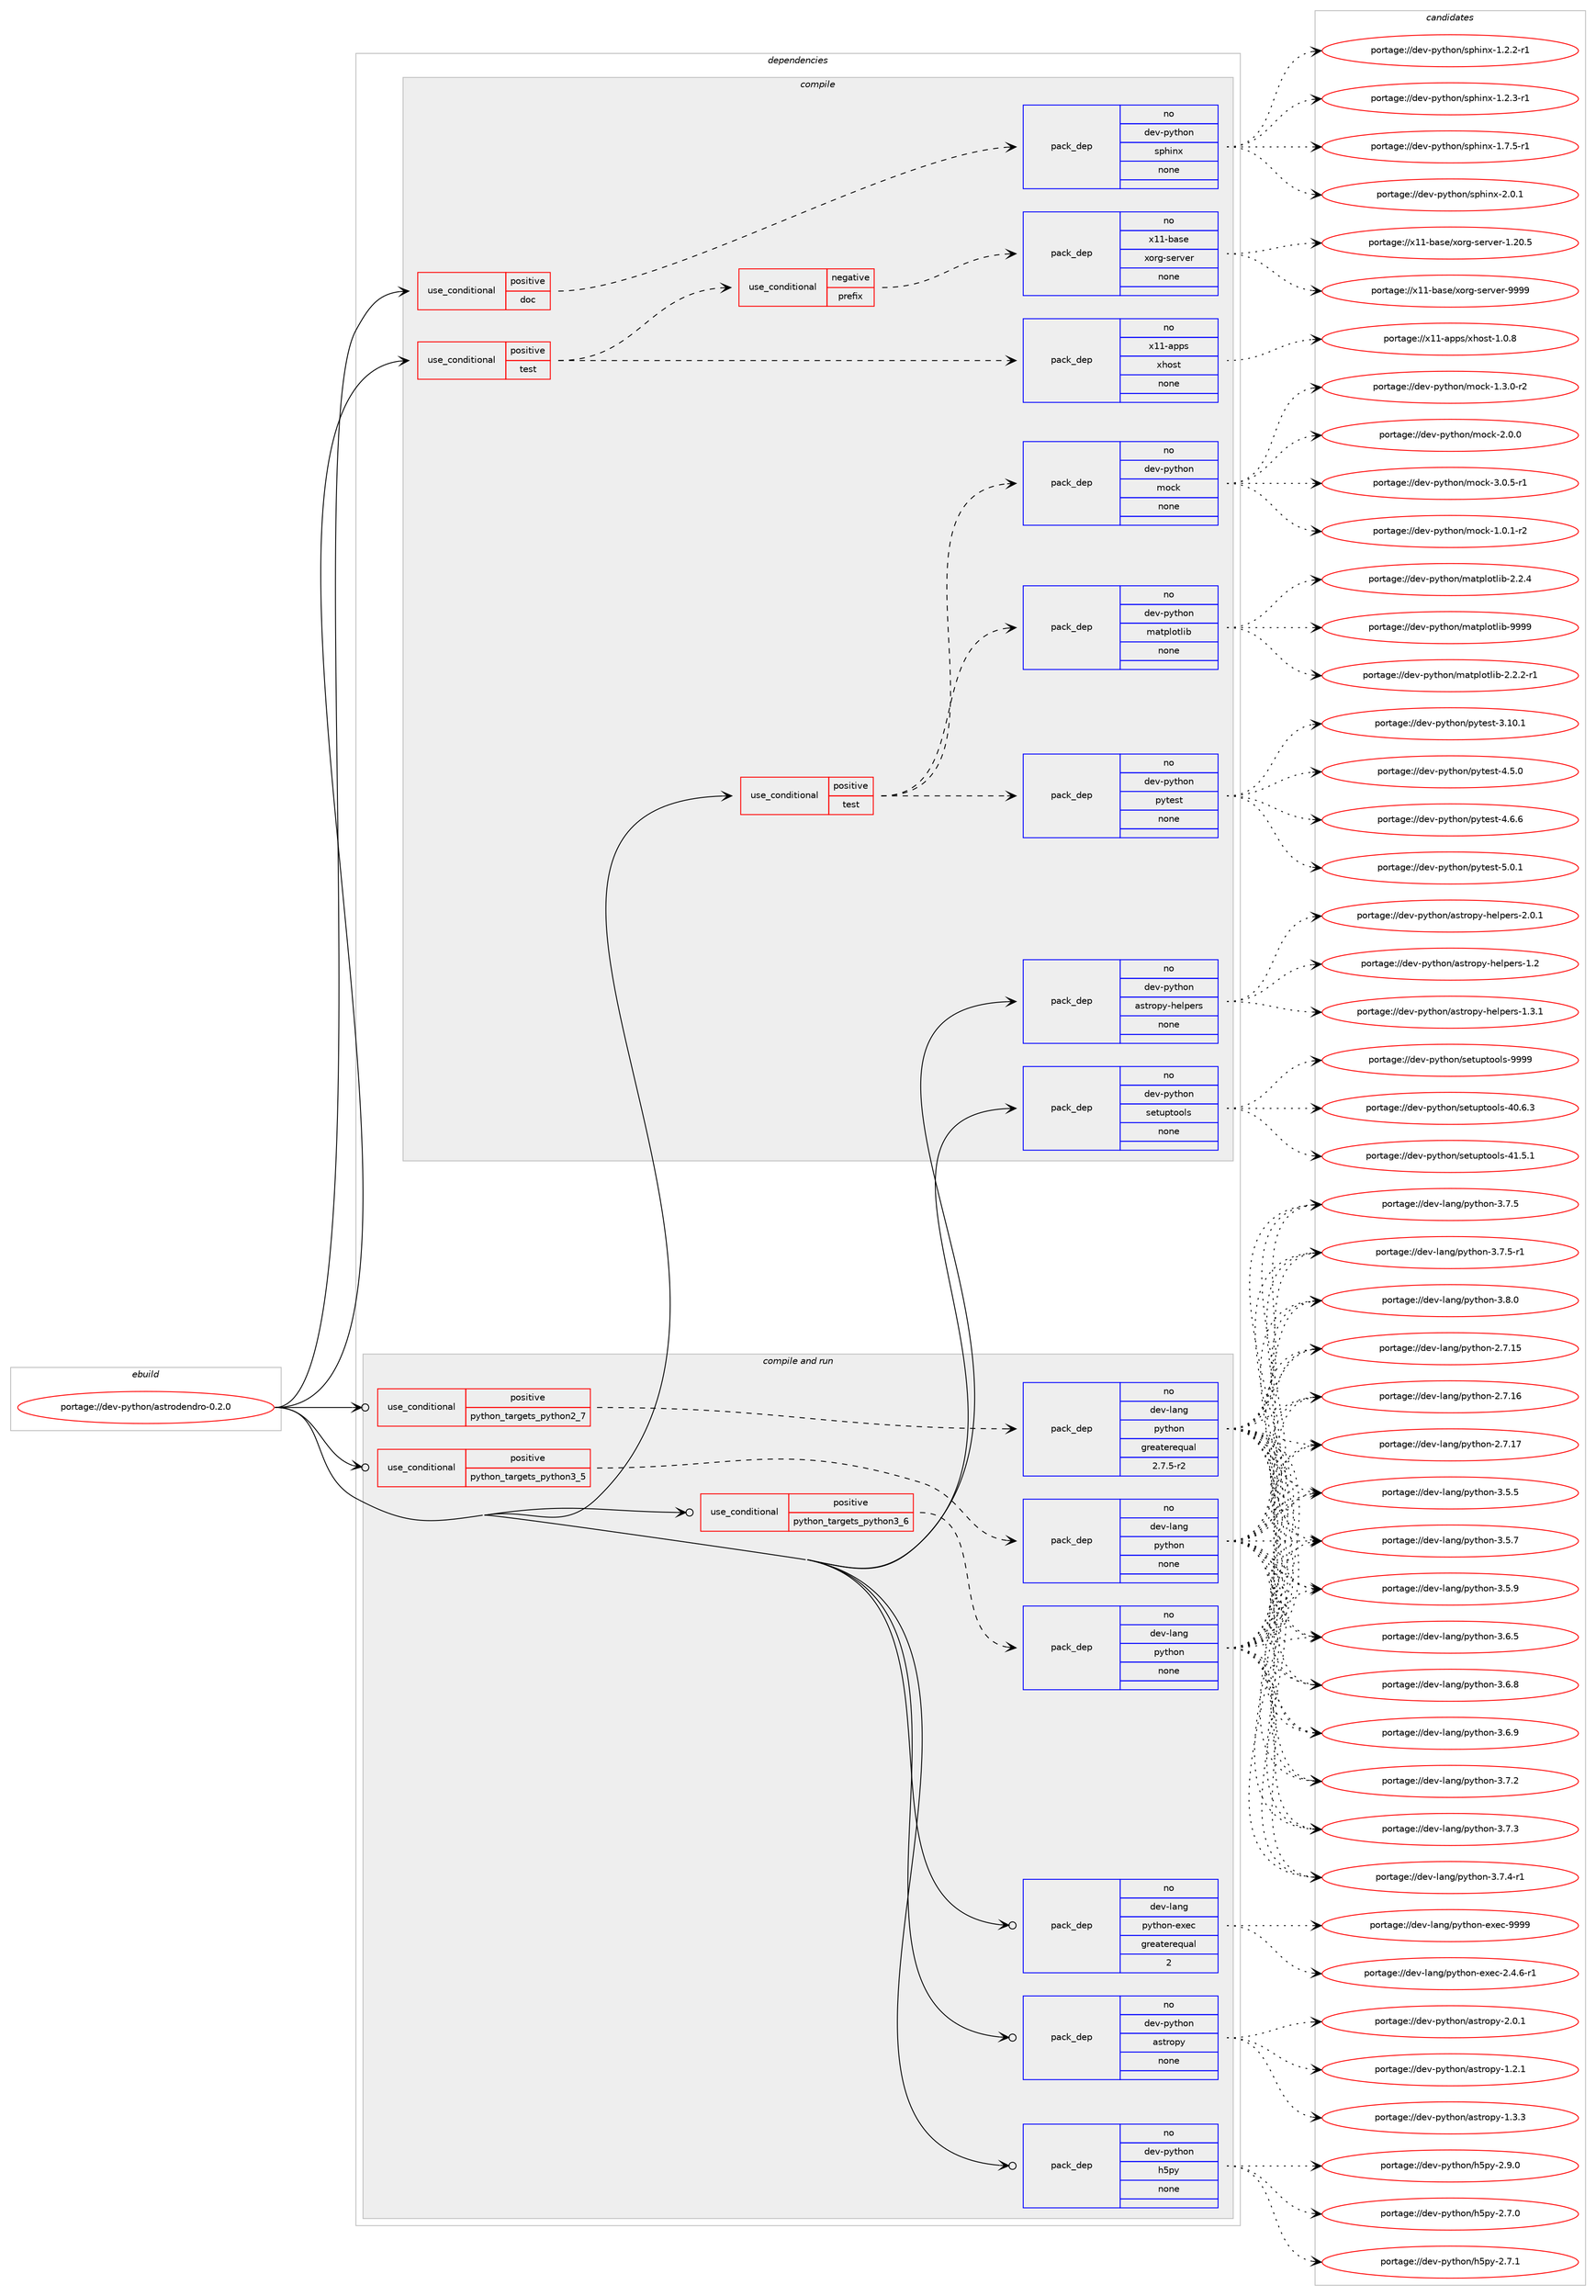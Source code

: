digraph prolog {

# *************
# Graph options
# *************

newrank=true;
concentrate=true;
compound=true;
graph [rankdir=LR,fontname=Helvetica,fontsize=10,ranksep=1.5];#, ranksep=2.5, nodesep=0.2];
edge  [arrowhead=vee];
node  [fontname=Helvetica,fontsize=10];

# **********
# The ebuild
# **********

subgraph cluster_leftcol {
color=gray;
rank=same;
label=<<i>ebuild</i>>;
id [label="portage://dev-python/astrodendro-0.2.0", color=red, width=4, href="../dev-python/astrodendro-0.2.0.svg"];
}

# ****************
# The dependencies
# ****************

subgraph cluster_midcol {
color=gray;
label=<<i>dependencies</i>>;
subgraph cluster_compile {
fillcolor="#eeeeee";
style=filled;
label=<<i>compile</i>>;
subgraph cond25624 {
dependency129774 [label=<<TABLE BORDER="0" CELLBORDER="1" CELLSPACING="0" CELLPADDING="4"><TR><TD ROWSPAN="3" CELLPADDING="10">use_conditional</TD></TR><TR><TD>positive</TD></TR><TR><TD>doc</TD></TR></TABLE>>, shape=none, color=red];
subgraph pack100847 {
dependency129775 [label=<<TABLE BORDER="0" CELLBORDER="1" CELLSPACING="0" CELLPADDING="4" WIDTH="220"><TR><TD ROWSPAN="6" CELLPADDING="30">pack_dep</TD></TR><TR><TD WIDTH="110">no</TD></TR><TR><TD>dev-python</TD></TR><TR><TD>sphinx</TD></TR><TR><TD>none</TD></TR><TR><TD></TD></TR></TABLE>>, shape=none, color=blue];
}
dependency129774:e -> dependency129775:w [weight=20,style="dashed",arrowhead="vee"];
}
id:e -> dependency129774:w [weight=20,style="solid",arrowhead="vee"];
subgraph cond25625 {
dependency129776 [label=<<TABLE BORDER="0" CELLBORDER="1" CELLSPACING="0" CELLPADDING="4"><TR><TD ROWSPAN="3" CELLPADDING="10">use_conditional</TD></TR><TR><TD>positive</TD></TR><TR><TD>test</TD></TR></TABLE>>, shape=none, color=red];
subgraph cond25626 {
dependency129777 [label=<<TABLE BORDER="0" CELLBORDER="1" CELLSPACING="0" CELLPADDING="4"><TR><TD ROWSPAN="3" CELLPADDING="10">use_conditional</TD></TR><TR><TD>negative</TD></TR><TR><TD>prefix</TD></TR></TABLE>>, shape=none, color=red];
subgraph pack100848 {
dependency129778 [label=<<TABLE BORDER="0" CELLBORDER="1" CELLSPACING="0" CELLPADDING="4" WIDTH="220"><TR><TD ROWSPAN="6" CELLPADDING="30">pack_dep</TD></TR><TR><TD WIDTH="110">no</TD></TR><TR><TD>x11-base</TD></TR><TR><TD>xorg-server</TD></TR><TR><TD>none</TD></TR><TR><TD></TD></TR></TABLE>>, shape=none, color=blue];
}
dependency129777:e -> dependency129778:w [weight=20,style="dashed",arrowhead="vee"];
}
dependency129776:e -> dependency129777:w [weight=20,style="dashed",arrowhead="vee"];
subgraph pack100849 {
dependency129779 [label=<<TABLE BORDER="0" CELLBORDER="1" CELLSPACING="0" CELLPADDING="4" WIDTH="220"><TR><TD ROWSPAN="6" CELLPADDING="30">pack_dep</TD></TR><TR><TD WIDTH="110">no</TD></TR><TR><TD>x11-apps</TD></TR><TR><TD>xhost</TD></TR><TR><TD>none</TD></TR><TR><TD></TD></TR></TABLE>>, shape=none, color=blue];
}
dependency129776:e -> dependency129779:w [weight=20,style="dashed",arrowhead="vee"];
}
id:e -> dependency129776:w [weight=20,style="solid",arrowhead="vee"];
subgraph cond25627 {
dependency129780 [label=<<TABLE BORDER="0" CELLBORDER="1" CELLSPACING="0" CELLPADDING="4"><TR><TD ROWSPAN="3" CELLPADDING="10">use_conditional</TD></TR><TR><TD>positive</TD></TR><TR><TD>test</TD></TR></TABLE>>, shape=none, color=red];
subgraph pack100850 {
dependency129781 [label=<<TABLE BORDER="0" CELLBORDER="1" CELLSPACING="0" CELLPADDING="4" WIDTH="220"><TR><TD ROWSPAN="6" CELLPADDING="30">pack_dep</TD></TR><TR><TD WIDTH="110">no</TD></TR><TR><TD>dev-python</TD></TR><TR><TD>matplotlib</TD></TR><TR><TD>none</TD></TR><TR><TD></TD></TR></TABLE>>, shape=none, color=blue];
}
dependency129780:e -> dependency129781:w [weight=20,style="dashed",arrowhead="vee"];
subgraph pack100851 {
dependency129782 [label=<<TABLE BORDER="0" CELLBORDER="1" CELLSPACING="0" CELLPADDING="4" WIDTH="220"><TR><TD ROWSPAN="6" CELLPADDING="30">pack_dep</TD></TR><TR><TD WIDTH="110">no</TD></TR><TR><TD>dev-python</TD></TR><TR><TD>mock</TD></TR><TR><TD>none</TD></TR><TR><TD></TD></TR></TABLE>>, shape=none, color=blue];
}
dependency129780:e -> dependency129782:w [weight=20,style="dashed",arrowhead="vee"];
subgraph pack100852 {
dependency129783 [label=<<TABLE BORDER="0" CELLBORDER="1" CELLSPACING="0" CELLPADDING="4" WIDTH="220"><TR><TD ROWSPAN="6" CELLPADDING="30">pack_dep</TD></TR><TR><TD WIDTH="110">no</TD></TR><TR><TD>dev-python</TD></TR><TR><TD>pytest</TD></TR><TR><TD>none</TD></TR><TR><TD></TD></TR></TABLE>>, shape=none, color=blue];
}
dependency129780:e -> dependency129783:w [weight=20,style="dashed",arrowhead="vee"];
}
id:e -> dependency129780:w [weight=20,style="solid",arrowhead="vee"];
subgraph pack100853 {
dependency129784 [label=<<TABLE BORDER="0" CELLBORDER="1" CELLSPACING="0" CELLPADDING="4" WIDTH="220"><TR><TD ROWSPAN="6" CELLPADDING="30">pack_dep</TD></TR><TR><TD WIDTH="110">no</TD></TR><TR><TD>dev-python</TD></TR><TR><TD>astropy-helpers</TD></TR><TR><TD>none</TD></TR><TR><TD></TD></TR></TABLE>>, shape=none, color=blue];
}
id:e -> dependency129784:w [weight=20,style="solid",arrowhead="vee"];
subgraph pack100854 {
dependency129785 [label=<<TABLE BORDER="0" CELLBORDER="1" CELLSPACING="0" CELLPADDING="4" WIDTH="220"><TR><TD ROWSPAN="6" CELLPADDING="30">pack_dep</TD></TR><TR><TD WIDTH="110">no</TD></TR><TR><TD>dev-python</TD></TR><TR><TD>setuptools</TD></TR><TR><TD>none</TD></TR><TR><TD></TD></TR></TABLE>>, shape=none, color=blue];
}
id:e -> dependency129785:w [weight=20,style="solid",arrowhead="vee"];
}
subgraph cluster_compileandrun {
fillcolor="#eeeeee";
style=filled;
label=<<i>compile and run</i>>;
subgraph cond25628 {
dependency129786 [label=<<TABLE BORDER="0" CELLBORDER="1" CELLSPACING="0" CELLPADDING="4"><TR><TD ROWSPAN="3" CELLPADDING="10">use_conditional</TD></TR><TR><TD>positive</TD></TR><TR><TD>python_targets_python2_7</TD></TR></TABLE>>, shape=none, color=red];
subgraph pack100855 {
dependency129787 [label=<<TABLE BORDER="0" CELLBORDER="1" CELLSPACING="0" CELLPADDING="4" WIDTH="220"><TR><TD ROWSPAN="6" CELLPADDING="30">pack_dep</TD></TR><TR><TD WIDTH="110">no</TD></TR><TR><TD>dev-lang</TD></TR><TR><TD>python</TD></TR><TR><TD>greaterequal</TD></TR><TR><TD>2.7.5-r2</TD></TR></TABLE>>, shape=none, color=blue];
}
dependency129786:e -> dependency129787:w [weight=20,style="dashed",arrowhead="vee"];
}
id:e -> dependency129786:w [weight=20,style="solid",arrowhead="odotvee"];
subgraph cond25629 {
dependency129788 [label=<<TABLE BORDER="0" CELLBORDER="1" CELLSPACING="0" CELLPADDING="4"><TR><TD ROWSPAN="3" CELLPADDING="10">use_conditional</TD></TR><TR><TD>positive</TD></TR><TR><TD>python_targets_python3_5</TD></TR></TABLE>>, shape=none, color=red];
subgraph pack100856 {
dependency129789 [label=<<TABLE BORDER="0" CELLBORDER="1" CELLSPACING="0" CELLPADDING="4" WIDTH="220"><TR><TD ROWSPAN="6" CELLPADDING="30">pack_dep</TD></TR><TR><TD WIDTH="110">no</TD></TR><TR><TD>dev-lang</TD></TR><TR><TD>python</TD></TR><TR><TD>none</TD></TR><TR><TD></TD></TR></TABLE>>, shape=none, color=blue];
}
dependency129788:e -> dependency129789:w [weight=20,style="dashed",arrowhead="vee"];
}
id:e -> dependency129788:w [weight=20,style="solid",arrowhead="odotvee"];
subgraph cond25630 {
dependency129790 [label=<<TABLE BORDER="0" CELLBORDER="1" CELLSPACING="0" CELLPADDING="4"><TR><TD ROWSPAN="3" CELLPADDING="10">use_conditional</TD></TR><TR><TD>positive</TD></TR><TR><TD>python_targets_python3_6</TD></TR></TABLE>>, shape=none, color=red];
subgraph pack100857 {
dependency129791 [label=<<TABLE BORDER="0" CELLBORDER="1" CELLSPACING="0" CELLPADDING="4" WIDTH="220"><TR><TD ROWSPAN="6" CELLPADDING="30">pack_dep</TD></TR><TR><TD WIDTH="110">no</TD></TR><TR><TD>dev-lang</TD></TR><TR><TD>python</TD></TR><TR><TD>none</TD></TR><TR><TD></TD></TR></TABLE>>, shape=none, color=blue];
}
dependency129790:e -> dependency129791:w [weight=20,style="dashed",arrowhead="vee"];
}
id:e -> dependency129790:w [weight=20,style="solid",arrowhead="odotvee"];
subgraph pack100858 {
dependency129792 [label=<<TABLE BORDER="0" CELLBORDER="1" CELLSPACING="0" CELLPADDING="4" WIDTH="220"><TR><TD ROWSPAN="6" CELLPADDING="30">pack_dep</TD></TR><TR><TD WIDTH="110">no</TD></TR><TR><TD>dev-lang</TD></TR><TR><TD>python-exec</TD></TR><TR><TD>greaterequal</TD></TR><TR><TD>2</TD></TR></TABLE>>, shape=none, color=blue];
}
id:e -> dependency129792:w [weight=20,style="solid",arrowhead="odotvee"];
subgraph pack100859 {
dependency129793 [label=<<TABLE BORDER="0" CELLBORDER="1" CELLSPACING="0" CELLPADDING="4" WIDTH="220"><TR><TD ROWSPAN="6" CELLPADDING="30">pack_dep</TD></TR><TR><TD WIDTH="110">no</TD></TR><TR><TD>dev-python</TD></TR><TR><TD>astropy</TD></TR><TR><TD>none</TD></TR><TR><TD></TD></TR></TABLE>>, shape=none, color=blue];
}
id:e -> dependency129793:w [weight=20,style="solid",arrowhead="odotvee"];
subgraph pack100860 {
dependency129794 [label=<<TABLE BORDER="0" CELLBORDER="1" CELLSPACING="0" CELLPADDING="4" WIDTH="220"><TR><TD ROWSPAN="6" CELLPADDING="30">pack_dep</TD></TR><TR><TD WIDTH="110">no</TD></TR><TR><TD>dev-python</TD></TR><TR><TD>h5py</TD></TR><TR><TD>none</TD></TR><TR><TD></TD></TR></TABLE>>, shape=none, color=blue];
}
id:e -> dependency129794:w [weight=20,style="solid",arrowhead="odotvee"];
}
subgraph cluster_run {
fillcolor="#eeeeee";
style=filled;
label=<<i>run</i>>;
}
}

# **************
# The candidates
# **************

subgraph cluster_choices {
rank=same;
color=gray;
label=<<i>candidates</i>>;

subgraph choice100847 {
color=black;
nodesep=1;
choiceportage10010111845112121116104111110471151121041051101204549465046504511449 [label="portage://dev-python/sphinx-1.2.2-r1", color=red, width=4,href="../dev-python/sphinx-1.2.2-r1.svg"];
choiceportage10010111845112121116104111110471151121041051101204549465046514511449 [label="portage://dev-python/sphinx-1.2.3-r1", color=red, width=4,href="../dev-python/sphinx-1.2.3-r1.svg"];
choiceportage10010111845112121116104111110471151121041051101204549465546534511449 [label="portage://dev-python/sphinx-1.7.5-r1", color=red, width=4,href="../dev-python/sphinx-1.7.5-r1.svg"];
choiceportage1001011184511212111610411111047115112104105110120455046484649 [label="portage://dev-python/sphinx-2.0.1", color=red, width=4,href="../dev-python/sphinx-2.0.1.svg"];
dependency129775:e -> choiceportage10010111845112121116104111110471151121041051101204549465046504511449:w [style=dotted,weight="100"];
dependency129775:e -> choiceportage10010111845112121116104111110471151121041051101204549465046514511449:w [style=dotted,weight="100"];
dependency129775:e -> choiceportage10010111845112121116104111110471151121041051101204549465546534511449:w [style=dotted,weight="100"];
dependency129775:e -> choiceportage1001011184511212111610411111047115112104105110120455046484649:w [style=dotted,weight="100"];
}
subgraph choice100848 {
color=black;
nodesep=1;
choiceportage1204949459897115101471201111141034511510111411810111445494650484653 [label="portage://x11-base/xorg-server-1.20.5", color=red, width=4,href="../x11-base/xorg-server-1.20.5.svg"];
choiceportage120494945989711510147120111114103451151011141181011144557575757 [label="portage://x11-base/xorg-server-9999", color=red, width=4,href="../x11-base/xorg-server-9999.svg"];
dependency129778:e -> choiceportage1204949459897115101471201111141034511510111411810111445494650484653:w [style=dotted,weight="100"];
dependency129778:e -> choiceportage120494945989711510147120111114103451151011141181011144557575757:w [style=dotted,weight="100"];
}
subgraph choice100849 {
color=black;
nodesep=1;
choiceportage1204949459711211211547120104111115116454946484656 [label="portage://x11-apps/xhost-1.0.8", color=red, width=4,href="../x11-apps/xhost-1.0.8.svg"];
dependency129779:e -> choiceportage1204949459711211211547120104111115116454946484656:w [style=dotted,weight="100"];
}
subgraph choice100850 {
color=black;
nodesep=1;
choiceportage100101118451121211161041111104710997116112108111116108105984550465046504511449 [label="portage://dev-python/matplotlib-2.2.2-r1", color=red, width=4,href="../dev-python/matplotlib-2.2.2-r1.svg"];
choiceportage10010111845112121116104111110471099711611210811111610810598455046504652 [label="portage://dev-python/matplotlib-2.2.4", color=red, width=4,href="../dev-python/matplotlib-2.2.4.svg"];
choiceportage100101118451121211161041111104710997116112108111116108105984557575757 [label="portage://dev-python/matplotlib-9999", color=red, width=4,href="../dev-python/matplotlib-9999.svg"];
dependency129781:e -> choiceportage100101118451121211161041111104710997116112108111116108105984550465046504511449:w [style=dotted,weight="100"];
dependency129781:e -> choiceportage10010111845112121116104111110471099711611210811111610810598455046504652:w [style=dotted,weight="100"];
dependency129781:e -> choiceportage100101118451121211161041111104710997116112108111116108105984557575757:w [style=dotted,weight="100"];
}
subgraph choice100851 {
color=black;
nodesep=1;
choiceportage1001011184511212111610411111047109111991074549464846494511450 [label="portage://dev-python/mock-1.0.1-r2", color=red, width=4,href="../dev-python/mock-1.0.1-r2.svg"];
choiceportage1001011184511212111610411111047109111991074549465146484511450 [label="portage://dev-python/mock-1.3.0-r2", color=red, width=4,href="../dev-python/mock-1.3.0-r2.svg"];
choiceportage100101118451121211161041111104710911199107455046484648 [label="portage://dev-python/mock-2.0.0", color=red, width=4,href="../dev-python/mock-2.0.0.svg"];
choiceportage1001011184511212111610411111047109111991074551464846534511449 [label="portage://dev-python/mock-3.0.5-r1", color=red, width=4,href="../dev-python/mock-3.0.5-r1.svg"];
dependency129782:e -> choiceportage1001011184511212111610411111047109111991074549464846494511450:w [style=dotted,weight="100"];
dependency129782:e -> choiceportage1001011184511212111610411111047109111991074549465146484511450:w [style=dotted,weight="100"];
dependency129782:e -> choiceportage100101118451121211161041111104710911199107455046484648:w [style=dotted,weight="100"];
dependency129782:e -> choiceportage1001011184511212111610411111047109111991074551464846534511449:w [style=dotted,weight="100"];
}
subgraph choice100852 {
color=black;
nodesep=1;
choiceportage100101118451121211161041111104711212111610111511645514649484649 [label="portage://dev-python/pytest-3.10.1", color=red, width=4,href="../dev-python/pytest-3.10.1.svg"];
choiceportage1001011184511212111610411111047112121116101115116455246534648 [label="portage://dev-python/pytest-4.5.0", color=red, width=4,href="../dev-python/pytest-4.5.0.svg"];
choiceportage1001011184511212111610411111047112121116101115116455246544654 [label="portage://dev-python/pytest-4.6.6", color=red, width=4,href="../dev-python/pytest-4.6.6.svg"];
choiceportage1001011184511212111610411111047112121116101115116455346484649 [label="portage://dev-python/pytest-5.0.1", color=red, width=4,href="../dev-python/pytest-5.0.1.svg"];
dependency129783:e -> choiceportage100101118451121211161041111104711212111610111511645514649484649:w [style=dotted,weight="100"];
dependency129783:e -> choiceportage1001011184511212111610411111047112121116101115116455246534648:w [style=dotted,weight="100"];
dependency129783:e -> choiceportage1001011184511212111610411111047112121116101115116455246544654:w [style=dotted,weight="100"];
dependency129783:e -> choiceportage1001011184511212111610411111047112121116101115116455346484649:w [style=dotted,weight="100"];
}
subgraph choice100853 {
color=black;
nodesep=1;
choiceportage1001011184511212111610411111047971151161141111121214510410110811210111411545494650 [label="portage://dev-python/astropy-helpers-1.2", color=red, width=4,href="../dev-python/astropy-helpers-1.2.svg"];
choiceportage10010111845112121116104111110479711511611411111212145104101108112101114115454946514649 [label="portage://dev-python/astropy-helpers-1.3.1", color=red, width=4,href="../dev-python/astropy-helpers-1.3.1.svg"];
choiceportage10010111845112121116104111110479711511611411111212145104101108112101114115455046484649 [label="portage://dev-python/astropy-helpers-2.0.1", color=red, width=4,href="../dev-python/astropy-helpers-2.0.1.svg"];
dependency129784:e -> choiceportage1001011184511212111610411111047971151161141111121214510410110811210111411545494650:w [style=dotted,weight="100"];
dependency129784:e -> choiceportage10010111845112121116104111110479711511611411111212145104101108112101114115454946514649:w [style=dotted,weight="100"];
dependency129784:e -> choiceportage10010111845112121116104111110479711511611411111212145104101108112101114115455046484649:w [style=dotted,weight="100"];
}
subgraph choice100854 {
color=black;
nodesep=1;
choiceportage100101118451121211161041111104711510111611711211611111110811545524846544651 [label="portage://dev-python/setuptools-40.6.3", color=red, width=4,href="../dev-python/setuptools-40.6.3.svg"];
choiceportage100101118451121211161041111104711510111611711211611111110811545524946534649 [label="portage://dev-python/setuptools-41.5.1", color=red, width=4,href="../dev-python/setuptools-41.5.1.svg"];
choiceportage10010111845112121116104111110471151011161171121161111111081154557575757 [label="portage://dev-python/setuptools-9999", color=red, width=4,href="../dev-python/setuptools-9999.svg"];
dependency129785:e -> choiceportage100101118451121211161041111104711510111611711211611111110811545524846544651:w [style=dotted,weight="100"];
dependency129785:e -> choiceportage100101118451121211161041111104711510111611711211611111110811545524946534649:w [style=dotted,weight="100"];
dependency129785:e -> choiceportage10010111845112121116104111110471151011161171121161111111081154557575757:w [style=dotted,weight="100"];
}
subgraph choice100855 {
color=black;
nodesep=1;
choiceportage10010111845108971101034711212111610411111045504655464953 [label="portage://dev-lang/python-2.7.15", color=red, width=4,href="../dev-lang/python-2.7.15.svg"];
choiceportage10010111845108971101034711212111610411111045504655464954 [label="portage://dev-lang/python-2.7.16", color=red, width=4,href="../dev-lang/python-2.7.16.svg"];
choiceportage10010111845108971101034711212111610411111045504655464955 [label="portage://dev-lang/python-2.7.17", color=red, width=4,href="../dev-lang/python-2.7.17.svg"];
choiceportage100101118451089711010347112121116104111110455146534653 [label="portage://dev-lang/python-3.5.5", color=red, width=4,href="../dev-lang/python-3.5.5.svg"];
choiceportage100101118451089711010347112121116104111110455146534655 [label="portage://dev-lang/python-3.5.7", color=red, width=4,href="../dev-lang/python-3.5.7.svg"];
choiceportage100101118451089711010347112121116104111110455146534657 [label="portage://dev-lang/python-3.5.9", color=red, width=4,href="../dev-lang/python-3.5.9.svg"];
choiceportage100101118451089711010347112121116104111110455146544653 [label="portage://dev-lang/python-3.6.5", color=red, width=4,href="../dev-lang/python-3.6.5.svg"];
choiceportage100101118451089711010347112121116104111110455146544656 [label="portage://dev-lang/python-3.6.8", color=red, width=4,href="../dev-lang/python-3.6.8.svg"];
choiceportage100101118451089711010347112121116104111110455146544657 [label="portage://dev-lang/python-3.6.9", color=red, width=4,href="../dev-lang/python-3.6.9.svg"];
choiceportage100101118451089711010347112121116104111110455146554650 [label="portage://dev-lang/python-3.7.2", color=red, width=4,href="../dev-lang/python-3.7.2.svg"];
choiceportage100101118451089711010347112121116104111110455146554651 [label="portage://dev-lang/python-3.7.3", color=red, width=4,href="../dev-lang/python-3.7.3.svg"];
choiceportage1001011184510897110103471121211161041111104551465546524511449 [label="portage://dev-lang/python-3.7.4-r1", color=red, width=4,href="../dev-lang/python-3.7.4-r1.svg"];
choiceportage100101118451089711010347112121116104111110455146554653 [label="portage://dev-lang/python-3.7.5", color=red, width=4,href="../dev-lang/python-3.7.5.svg"];
choiceportage1001011184510897110103471121211161041111104551465546534511449 [label="portage://dev-lang/python-3.7.5-r1", color=red, width=4,href="../dev-lang/python-3.7.5-r1.svg"];
choiceportage100101118451089711010347112121116104111110455146564648 [label="portage://dev-lang/python-3.8.0", color=red, width=4,href="../dev-lang/python-3.8.0.svg"];
dependency129787:e -> choiceportage10010111845108971101034711212111610411111045504655464953:w [style=dotted,weight="100"];
dependency129787:e -> choiceportage10010111845108971101034711212111610411111045504655464954:w [style=dotted,weight="100"];
dependency129787:e -> choiceportage10010111845108971101034711212111610411111045504655464955:w [style=dotted,weight="100"];
dependency129787:e -> choiceportage100101118451089711010347112121116104111110455146534653:w [style=dotted,weight="100"];
dependency129787:e -> choiceportage100101118451089711010347112121116104111110455146534655:w [style=dotted,weight="100"];
dependency129787:e -> choiceportage100101118451089711010347112121116104111110455146534657:w [style=dotted,weight="100"];
dependency129787:e -> choiceportage100101118451089711010347112121116104111110455146544653:w [style=dotted,weight="100"];
dependency129787:e -> choiceportage100101118451089711010347112121116104111110455146544656:w [style=dotted,weight="100"];
dependency129787:e -> choiceportage100101118451089711010347112121116104111110455146544657:w [style=dotted,weight="100"];
dependency129787:e -> choiceportage100101118451089711010347112121116104111110455146554650:w [style=dotted,weight="100"];
dependency129787:e -> choiceportage100101118451089711010347112121116104111110455146554651:w [style=dotted,weight="100"];
dependency129787:e -> choiceportage1001011184510897110103471121211161041111104551465546524511449:w [style=dotted,weight="100"];
dependency129787:e -> choiceportage100101118451089711010347112121116104111110455146554653:w [style=dotted,weight="100"];
dependency129787:e -> choiceportage1001011184510897110103471121211161041111104551465546534511449:w [style=dotted,weight="100"];
dependency129787:e -> choiceportage100101118451089711010347112121116104111110455146564648:w [style=dotted,weight="100"];
}
subgraph choice100856 {
color=black;
nodesep=1;
choiceportage10010111845108971101034711212111610411111045504655464953 [label="portage://dev-lang/python-2.7.15", color=red, width=4,href="../dev-lang/python-2.7.15.svg"];
choiceportage10010111845108971101034711212111610411111045504655464954 [label="portage://dev-lang/python-2.7.16", color=red, width=4,href="../dev-lang/python-2.7.16.svg"];
choiceportage10010111845108971101034711212111610411111045504655464955 [label="portage://dev-lang/python-2.7.17", color=red, width=4,href="../dev-lang/python-2.7.17.svg"];
choiceportage100101118451089711010347112121116104111110455146534653 [label="portage://dev-lang/python-3.5.5", color=red, width=4,href="../dev-lang/python-3.5.5.svg"];
choiceportage100101118451089711010347112121116104111110455146534655 [label="portage://dev-lang/python-3.5.7", color=red, width=4,href="../dev-lang/python-3.5.7.svg"];
choiceportage100101118451089711010347112121116104111110455146534657 [label="portage://dev-lang/python-3.5.9", color=red, width=4,href="../dev-lang/python-3.5.9.svg"];
choiceportage100101118451089711010347112121116104111110455146544653 [label="portage://dev-lang/python-3.6.5", color=red, width=4,href="../dev-lang/python-3.6.5.svg"];
choiceportage100101118451089711010347112121116104111110455146544656 [label="portage://dev-lang/python-3.6.8", color=red, width=4,href="../dev-lang/python-3.6.8.svg"];
choiceportage100101118451089711010347112121116104111110455146544657 [label="portage://dev-lang/python-3.6.9", color=red, width=4,href="../dev-lang/python-3.6.9.svg"];
choiceportage100101118451089711010347112121116104111110455146554650 [label="portage://dev-lang/python-3.7.2", color=red, width=4,href="../dev-lang/python-3.7.2.svg"];
choiceportage100101118451089711010347112121116104111110455146554651 [label="portage://dev-lang/python-3.7.3", color=red, width=4,href="../dev-lang/python-3.7.3.svg"];
choiceportage1001011184510897110103471121211161041111104551465546524511449 [label="portage://dev-lang/python-3.7.4-r1", color=red, width=4,href="../dev-lang/python-3.7.4-r1.svg"];
choiceportage100101118451089711010347112121116104111110455146554653 [label="portage://dev-lang/python-3.7.5", color=red, width=4,href="../dev-lang/python-3.7.5.svg"];
choiceportage1001011184510897110103471121211161041111104551465546534511449 [label="portage://dev-lang/python-3.7.5-r1", color=red, width=4,href="../dev-lang/python-3.7.5-r1.svg"];
choiceportage100101118451089711010347112121116104111110455146564648 [label="portage://dev-lang/python-3.8.0", color=red, width=4,href="../dev-lang/python-3.8.0.svg"];
dependency129789:e -> choiceportage10010111845108971101034711212111610411111045504655464953:w [style=dotted,weight="100"];
dependency129789:e -> choiceportage10010111845108971101034711212111610411111045504655464954:w [style=dotted,weight="100"];
dependency129789:e -> choiceportage10010111845108971101034711212111610411111045504655464955:w [style=dotted,weight="100"];
dependency129789:e -> choiceportage100101118451089711010347112121116104111110455146534653:w [style=dotted,weight="100"];
dependency129789:e -> choiceportage100101118451089711010347112121116104111110455146534655:w [style=dotted,weight="100"];
dependency129789:e -> choiceportage100101118451089711010347112121116104111110455146534657:w [style=dotted,weight="100"];
dependency129789:e -> choiceportage100101118451089711010347112121116104111110455146544653:w [style=dotted,weight="100"];
dependency129789:e -> choiceportage100101118451089711010347112121116104111110455146544656:w [style=dotted,weight="100"];
dependency129789:e -> choiceportage100101118451089711010347112121116104111110455146544657:w [style=dotted,weight="100"];
dependency129789:e -> choiceportage100101118451089711010347112121116104111110455146554650:w [style=dotted,weight="100"];
dependency129789:e -> choiceportage100101118451089711010347112121116104111110455146554651:w [style=dotted,weight="100"];
dependency129789:e -> choiceportage1001011184510897110103471121211161041111104551465546524511449:w [style=dotted,weight="100"];
dependency129789:e -> choiceportage100101118451089711010347112121116104111110455146554653:w [style=dotted,weight="100"];
dependency129789:e -> choiceportage1001011184510897110103471121211161041111104551465546534511449:w [style=dotted,weight="100"];
dependency129789:e -> choiceportage100101118451089711010347112121116104111110455146564648:w [style=dotted,weight="100"];
}
subgraph choice100857 {
color=black;
nodesep=1;
choiceportage10010111845108971101034711212111610411111045504655464953 [label="portage://dev-lang/python-2.7.15", color=red, width=4,href="../dev-lang/python-2.7.15.svg"];
choiceportage10010111845108971101034711212111610411111045504655464954 [label="portage://dev-lang/python-2.7.16", color=red, width=4,href="../dev-lang/python-2.7.16.svg"];
choiceportage10010111845108971101034711212111610411111045504655464955 [label="portage://dev-lang/python-2.7.17", color=red, width=4,href="../dev-lang/python-2.7.17.svg"];
choiceportage100101118451089711010347112121116104111110455146534653 [label="portage://dev-lang/python-3.5.5", color=red, width=4,href="../dev-lang/python-3.5.5.svg"];
choiceportage100101118451089711010347112121116104111110455146534655 [label="portage://dev-lang/python-3.5.7", color=red, width=4,href="../dev-lang/python-3.5.7.svg"];
choiceportage100101118451089711010347112121116104111110455146534657 [label="portage://dev-lang/python-3.5.9", color=red, width=4,href="../dev-lang/python-3.5.9.svg"];
choiceportage100101118451089711010347112121116104111110455146544653 [label="portage://dev-lang/python-3.6.5", color=red, width=4,href="../dev-lang/python-3.6.5.svg"];
choiceportage100101118451089711010347112121116104111110455146544656 [label="portage://dev-lang/python-3.6.8", color=red, width=4,href="../dev-lang/python-3.6.8.svg"];
choiceportage100101118451089711010347112121116104111110455146544657 [label="portage://dev-lang/python-3.6.9", color=red, width=4,href="../dev-lang/python-3.6.9.svg"];
choiceportage100101118451089711010347112121116104111110455146554650 [label="portage://dev-lang/python-3.7.2", color=red, width=4,href="../dev-lang/python-3.7.2.svg"];
choiceportage100101118451089711010347112121116104111110455146554651 [label="portage://dev-lang/python-3.7.3", color=red, width=4,href="../dev-lang/python-3.7.3.svg"];
choiceportage1001011184510897110103471121211161041111104551465546524511449 [label="portage://dev-lang/python-3.7.4-r1", color=red, width=4,href="../dev-lang/python-3.7.4-r1.svg"];
choiceportage100101118451089711010347112121116104111110455146554653 [label="portage://dev-lang/python-3.7.5", color=red, width=4,href="../dev-lang/python-3.7.5.svg"];
choiceportage1001011184510897110103471121211161041111104551465546534511449 [label="portage://dev-lang/python-3.7.5-r1", color=red, width=4,href="../dev-lang/python-3.7.5-r1.svg"];
choiceportage100101118451089711010347112121116104111110455146564648 [label="portage://dev-lang/python-3.8.0", color=red, width=4,href="../dev-lang/python-3.8.0.svg"];
dependency129791:e -> choiceportage10010111845108971101034711212111610411111045504655464953:w [style=dotted,weight="100"];
dependency129791:e -> choiceportage10010111845108971101034711212111610411111045504655464954:w [style=dotted,weight="100"];
dependency129791:e -> choiceportage10010111845108971101034711212111610411111045504655464955:w [style=dotted,weight="100"];
dependency129791:e -> choiceportage100101118451089711010347112121116104111110455146534653:w [style=dotted,weight="100"];
dependency129791:e -> choiceportage100101118451089711010347112121116104111110455146534655:w [style=dotted,weight="100"];
dependency129791:e -> choiceportage100101118451089711010347112121116104111110455146534657:w [style=dotted,weight="100"];
dependency129791:e -> choiceportage100101118451089711010347112121116104111110455146544653:w [style=dotted,weight="100"];
dependency129791:e -> choiceportage100101118451089711010347112121116104111110455146544656:w [style=dotted,weight="100"];
dependency129791:e -> choiceportage100101118451089711010347112121116104111110455146544657:w [style=dotted,weight="100"];
dependency129791:e -> choiceportage100101118451089711010347112121116104111110455146554650:w [style=dotted,weight="100"];
dependency129791:e -> choiceportage100101118451089711010347112121116104111110455146554651:w [style=dotted,weight="100"];
dependency129791:e -> choiceportage1001011184510897110103471121211161041111104551465546524511449:w [style=dotted,weight="100"];
dependency129791:e -> choiceportage100101118451089711010347112121116104111110455146554653:w [style=dotted,weight="100"];
dependency129791:e -> choiceportage1001011184510897110103471121211161041111104551465546534511449:w [style=dotted,weight="100"];
dependency129791:e -> choiceportage100101118451089711010347112121116104111110455146564648:w [style=dotted,weight="100"];
}
subgraph choice100858 {
color=black;
nodesep=1;
choiceportage10010111845108971101034711212111610411111045101120101994550465246544511449 [label="portage://dev-lang/python-exec-2.4.6-r1", color=red, width=4,href="../dev-lang/python-exec-2.4.6-r1.svg"];
choiceportage10010111845108971101034711212111610411111045101120101994557575757 [label="portage://dev-lang/python-exec-9999", color=red, width=4,href="../dev-lang/python-exec-9999.svg"];
dependency129792:e -> choiceportage10010111845108971101034711212111610411111045101120101994550465246544511449:w [style=dotted,weight="100"];
dependency129792:e -> choiceportage10010111845108971101034711212111610411111045101120101994557575757:w [style=dotted,weight="100"];
}
subgraph choice100859 {
color=black;
nodesep=1;
choiceportage100101118451121211161041111104797115116114111112121454946504649 [label="portage://dev-python/astropy-1.2.1", color=red, width=4,href="../dev-python/astropy-1.2.1.svg"];
choiceportage100101118451121211161041111104797115116114111112121454946514651 [label="portage://dev-python/astropy-1.3.3", color=red, width=4,href="../dev-python/astropy-1.3.3.svg"];
choiceportage100101118451121211161041111104797115116114111112121455046484649 [label="portage://dev-python/astropy-2.0.1", color=red, width=4,href="../dev-python/astropy-2.0.1.svg"];
dependency129793:e -> choiceportage100101118451121211161041111104797115116114111112121454946504649:w [style=dotted,weight="100"];
dependency129793:e -> choiceportage100101118451121211161041111104797115116114111112121454946514651:w [style=dotted,weight="100"];
dependency129793:e -> choiceportage100101118451121211161041111104797115116114111112121455046484649:w [style=dotted,weight="100"];
}
subgraph choice100860 {
color=black;
nodesep=1;
choiceportage100101118451121211161041111104710453112121455046554648 [label="portage://dev-python/h5py-2.7.0", color=red, width=4,href="../dev-python/h5py-2.7.0.svg"];
choiceportage100101118451121211161041111104710453112121455046554649 [label="portage://dev-python/h5py-2.7.1", color=red, width=4,href="../dev-python/h5py-2.7.1.svg"];
choiceportage100101118451121211161041111104710453112121455046574648 [label="portage://dev-python/h5py-2.9.0", color=red, width=4,href="../dev-python/h5py-2.9.0.svg"];
dependency129794:e -> choiceportage100101118451121211161041111104710453112121455046554648:w [style=dotted,weight="100"];
dependency129794:e -> choiceportage100101118451121211161041111104710453112121455046554649:w [style=dotted,weight="100"];
dependency129794:e -> choiceportage100101118451121211161041111104710453112121455046574648:w [style=dotted,weight="100"];
}
}

}
